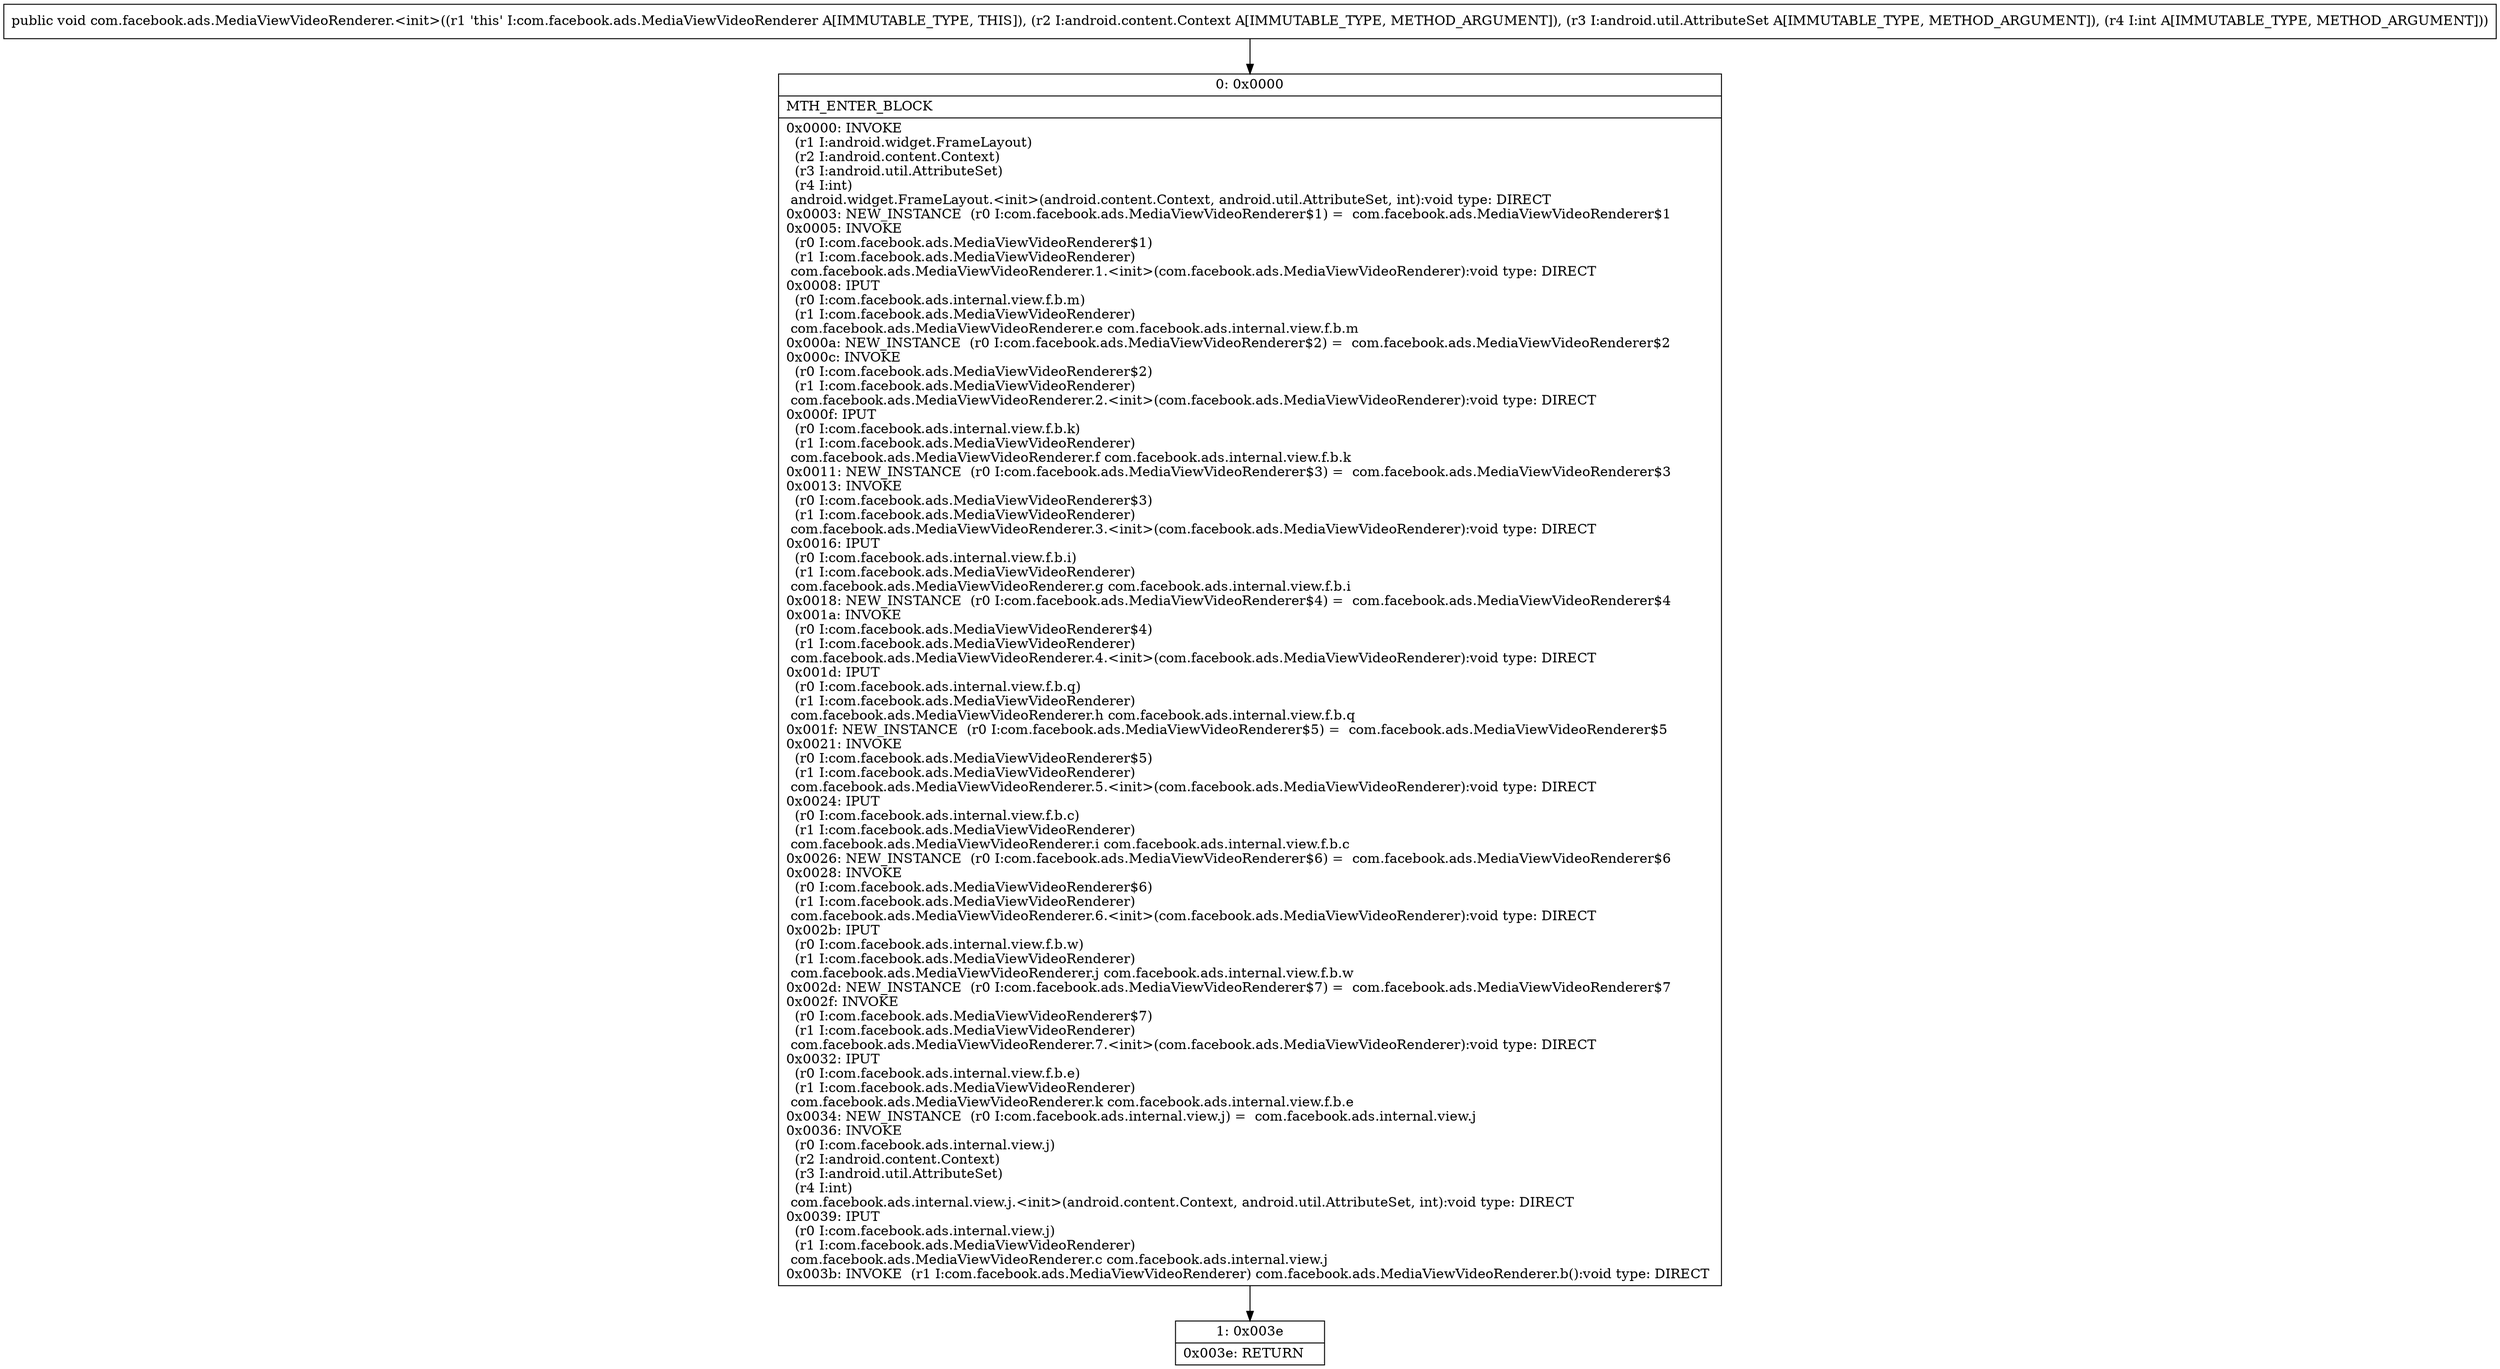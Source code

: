 digraph "CFG forcom.facebook.ads.MediaViewVideoRenderer.\<init\>(Landroid\/content\/Context;Landroid\/util\/AttributeSet;I)V" {
Node_0 [shape=record,label="{0\:\ 0x0000|MTH_ENTER_BLOCK\l|0x0000: INVOKE  \l  (r1 I:android.widget.FrameLayout)\l  (r2 I:android.content.Context)\l  (r3 I:android.util.AttributeSet)\l  (r4 I:int)\l android.widget.FrameLayout.\<init\>(android.content.Context, android.util.AttributeSet, int):void type: DIRECT \l0x0003: NEW_INSTANCE  (r0 I:com.facebook.ads.MediaViewVideoRenderer$1) =  com.facebook.ads.MediaViewVideoRenderer$1 \l0x0005: INVOKE  \l  (r0 I:com.facebook.ads.MediaViewVideoRenderer$1)\l  (r1 I:com.facebook.ads.MediaViewVideoRenderer)\l com.facebook.ads.MediaViewVideoRenderer.1.\<init\>(com.facebook.ads.MediaViewVideoRenderer):void type: DIRECT \l0x0008: IPUT  \l  (r0 I:com.facebook.ads.internal.view.f.b.m)\l  (r1 I:com.facebook.ads.MediaViewVideoRenderer)\l com.facebook.ads.MediaViewVideoRenderer.e com.facebook.ads.internal.view.f.b.m \l0x000a: NEW_INSTANCE  (r0 I:com.facebook.ads.MediaViewVideoRenderer$2) =  com.facebook.ads.MediaViewVideoRenderer$2 \l0x000c: INVOKE  \l  (r0 I:com.facebook.ads.MediaViewVideoRenderer$2)\l  (r1 I:com.facebook.ads.MediaViewVideoRenderer)\l com.facebook.ads.MediaViewVideoRenderer.2.\<init\>(com.facebook.ads.MediaViewVideoRenderer):void type: DIRECT \l0x000f: IPUT  \l  (r0 I:com.facebook.ads.internal.view.f.b.k)\l  (r1 I:com.facebook.ads.MediaViewVideoRenderer)\l com.facebook.ads.MediaViewVideoRenderer.f com.facebook.ads.internal.view.f.b.k \l0x0011: NEW_INSTANCE  (r0 I:com.facebook.ads.MediaViewVideoRenderer$3) =  com.facebook.ads.MediaViewVideoRenderer$3 \l0x0013: INVOKE  \l  (r0 I:com.facebook.ads.MediaViewVideoRenderer$3)\l  (r1 I:com.facebook.ads.MediaViewVideoRenderer)\l com.facebook.ads.MediaViewVideoRenderer.3.\<init\>(com.facebook.ads.MediaViewVideoRenderer):void type: DIRECT \l0x0016: IPUT  \l  (r0 I:com.facebook.ads.internal.view.f.b.i)\l  (r1 I:com.facebook.ads.MediaViewVideoRenderer)\l com.facebook.ads.MediaViewVideoRenderer.g com.facebook.ads.internal.view.f.b.i \l0x0018: NEW_INSTANCE  (r0 I:com.facebook.ads.MediaViewVideoRenderer$4) =  com.facebook.ads.MediaViewVideoRenderer$4 \l0x001a: INVOKE  \l  (r0 I:com.facebook.ads.MediaViewVideoRenderer$4)\l  (r1 I:com.facebook.ads.MediaViewVideoRenderer)\l com.facebook.ads.MediaViewVideoRenderer.4.\<init\>(com.facebook.ads.MediaViewVideoRenderer):void type: DIRECT \l0x001d: IPUT  \l  (r0 I:com.facebook.ads.internal.view.f.b.q)\l  (r1 I:com.facebook.ads.MediaViewVideoRenderer)\l com.facebook.ads.MediaViewVideoRenderer.h com.facebook.ads.internal.view.f.b.q \l0x001f: NEW_INSTANCE  (r0 I:com.facebook.ads.MediaViewVideoRenderer$5) =  com.facebook.ads.MediaViewVideoRenderer$5 \l0x0021: INVOKE  \l  (r0 I:com.facebook.ads.MediaViewVideoRenderer$5)\l  (r1 I:com.facebook.ads.MediaViewVideoRenderer)\l com.facebook.ads.MediaViewVideoRenderer.5.\<init\>(com.facebook.ads.MediaViewVideoRenderer):void type: DIRECT \l0x0024: IPUT  \l  (r0 I:com.facebook.ads.internal.view.f.b.c)\l  (r1 I:com.facebook.ads.MediaViewVideoRenderer)\l com.facebook.ads.MediaViewVideoRenderer.i com.facebook.ads.internal.view.f.b.c \l0x0026: NEW_INSTANCE  (r0 I:com.facebook.ads.MediaViewVideoRenderer$6) =  com.facebook.ads.MediaViewVideoRenderer$6 \l0x0028: INVOKE  \l  (r0 I:com.facebook.ads.MediaViewVideoRenderer$6)\l  (r1 I:com.facebook.ads.MediaViewVideoRenderer)\l com.facebook.ads.MediaViewVideoRenderer.6.\<init\>(com.facebook.ads.MediaViewVideoRenderer):void type: DIRECT \l0x002b: IPUT  \l  (r0 I:com.facebook.ads.internal.view.f.b.w)\l  (r1 I:com.facebook.ads.MediaViewVideoRenderer)\l com.facebook.ads.MediaViewVideoRenderer.j com.facebook.ads.internal.view.f.b.w \l0x002d: NEW_INSTANCE  (r0 I:com.facebook.ads.MediaViewVideoRenderer$7) =  com.facebook.ads.MediaViewVideoRenderer$7 \l0x002f: INVOKE  \l  (r0 I:com.facebook.ads.MediaViewVideoRenderer$7)\l  (r1 I:com.facebook.ads.MediaViewVideoRenderer)\l com.facebook.ads.MediaViewVideoRenderer.7.\<init\>(com.facebook.ads.MediaViewVideoRenderer):void type: DIRECT \l0x0032: IPUT  \l  (r0 I:com.facebook.ads.internal.view.f.b.e)\l  (r1 I:com.facebook.ads.MediaViewVideoRenderer)\l com.facebook.ads.MediaViewVideoRenderer.k com.facebook.ads.internal.view.f.b.e \l0x0034: NEW_INSTANCE  (r0 I:com.facebook.ads.internal.view.j) =  com.facebook.ads.internal.view.j \l0x0036: INVOKE  \l  (r0 I:com.facebook.ads.internal.view.j)\l  (r2 I:android.content.Context)\l  (r3 I:android.util.AttributeSet)\l  (r4 I:int)\l com.facebook.ads.internal.view.j.\<init\>(android.content.Context, android.util.AttributeSet, int):void type: DIRECT \l0x0039: IPUT  \l  (r0 I:com.facebook.ads.internal.view.j)\l  (r1 I:com.facebook.ads.MediaViewVideoRenderer)\l com.facebook.ads.MediaViewVideoRenderer.c com.facebook.ads.internal.view.j \l0x003b: INVOKE  (r1 I:com.facebook.ads.MediaViewVideoRenderer) com.facebook.ads.MediaViewVideoRenderer.b():void type: DIRECT \l}"];
Node_1 [shape=record,label="{1\:\ 0x003e|0x003e: RETURN   \l}"];
MethodNode[shape=record,label="{public void com.facebook.ads.MediaViewVideoRenderer.\<init\>((r1 'this' I:com.facebook.ads.MediaViewVideoRenderer A[IMMUTABLE_TYPE, THIS]), (r2 I:android.content.Context A[IMMUTABLE_TYPE, METHOD_ARGUMENT]), (r3 I:android.util.AttributeSet A[IMMUTABLE_TYPE, METHOD_ARGUMENT]), (r4 I:int A[IMMUTABLE_TYPE, METHOD_ARGUMENT])) }"];
MethodNode -> Node_0;
Node_0 -> Node_1;
}

